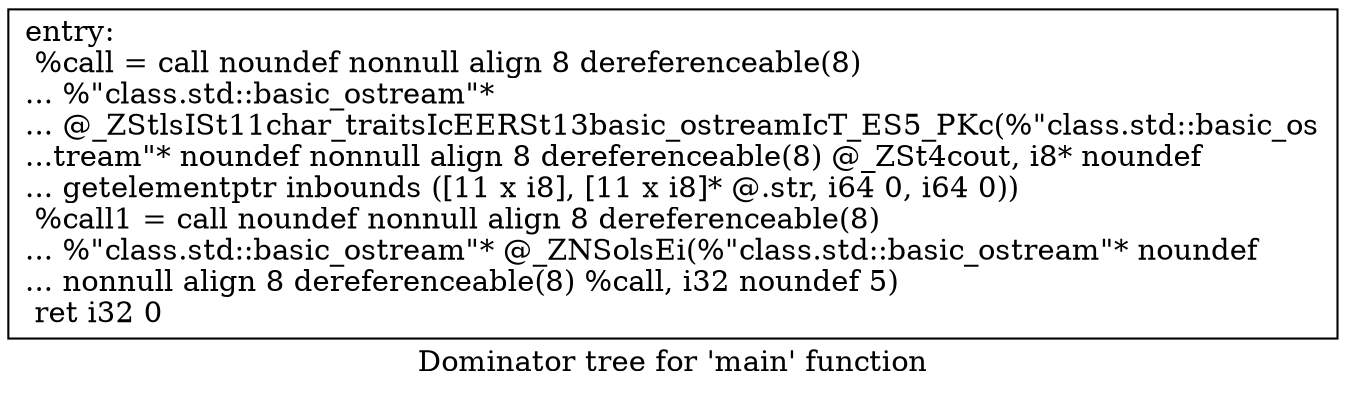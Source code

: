 digraph "Dominator tree for 'main' function" {
	label="Dominator tree for 'main' function";

	Node0x55b8413e58c0 [shape=record,label="{entry:\l  %call = call noundef nonnull align 8 dereferenceable(8)\l... %\"class.std::basic_ostream\"*\l... @_ZStlsISt11char_traitsIcEERSt13basic_ostreamIcT_ES5_PKc(%\"class.std::basic_os\l...tream\"* noundef nonnull align 8 dereferenceable(8) @_ZSt4cout, i8* noundef\l... getelementptr inbounds ([11 x i8], [11 x i8]* @.str, i64 0, i64 0))\l  %call1 = call noundef nonnull align 8 dereferenceable(8)\l... %\"class.std::basic_ostream\"* @_ZNSolsEi(%\"class.std::basic_ostream\"* noundef\l... nonnull align 8 dereferenceable(8) %call, i32 noundef 5)\l  ret i32 0\l}"];
}
